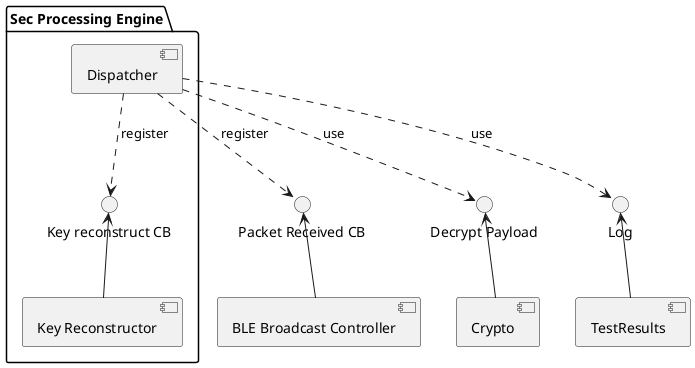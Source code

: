 @startuml

"Packet Received CB" <-- [BLE Broadcast Controller]
"Decrypt Payload" <-- [Crypto]

package "Sec Processing Engine" {
    component [Key Reconstructor]
    component [Dispatcher]
    "Key reconstruct CB" <-- [Key Reconstructor]
    [Dispatcher] ..> "Key reconstruct CB" : register
    [Dispatcher] ..> "Packet Received CB" : register
    [Dispatcher] ..> "Decrypt Payload" : use
}

[Dispatcher] ..> "Log" : use
"Log" <-- [TestResults]

@enduml